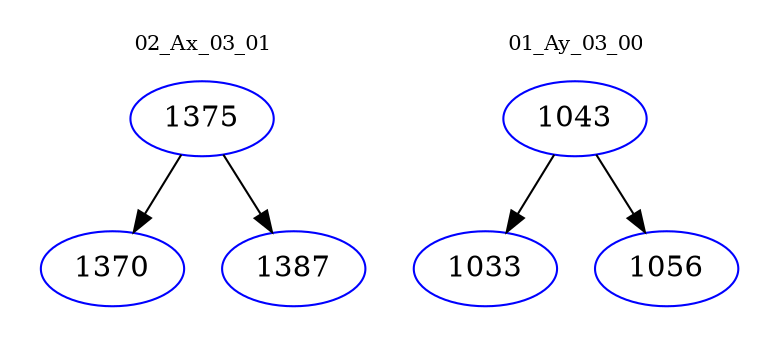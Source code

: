 digraph{
subgraph cluster_0 {
color = white
label = "02_Ax_03_01";
fontsize=10;
T0_1375 [label="1375", color="blue"]
T0_1375 -> T0_1370 [color="black"]
T0_1370 [label="1370", color="blue"]
T0_1375 -> T0_1387 [color="black"]
T0_1387 [label="1387", color="blue"]
}
subgraph cluster_1 {
color = white
label = "01_Ay_03_00";
fontsize=10;
T1_1043 [label="1043", color="blue"]
T1_1043 -> T1_1033 [color="black"]
T1_1033 [label="1033", color="blue"]
T1_1043 -> T1_1056 [color="black"]
T1_1056 [label="1056", color="blue"]
}
}
